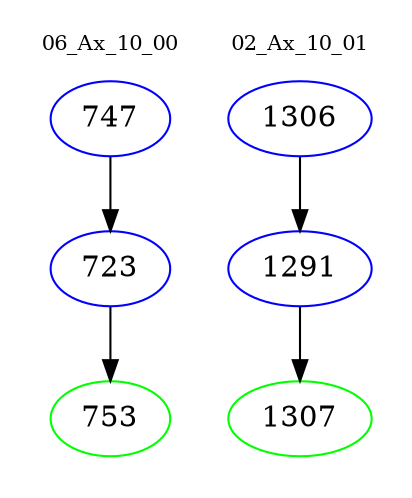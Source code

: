 digraph{
subgraph cluster_0 {
color = white
label = "06_Ax_10_00";
fontsize=10;
T0_747 [label="747", color="blue"]
T0_747 -> T0_723 [color="black"]
T0_723 [label="723", color="blue"]
T0_723 -> T0_753 [color="black"]
T0_753 [label="753", color="green"]
}
subgraph cluster_1 {
color = white
label = "02_Ax_10_01";
fontsize=10;
T1_1306 [label="1306", color="blue"]
T1_1306 -> T1_1291 [color="black"]
T1_1291 [label="1291", color="blue"]
T1_1291 -> T1_1307 [color="black"]
T1_1307 [label="1307", color="green"]
}
}

